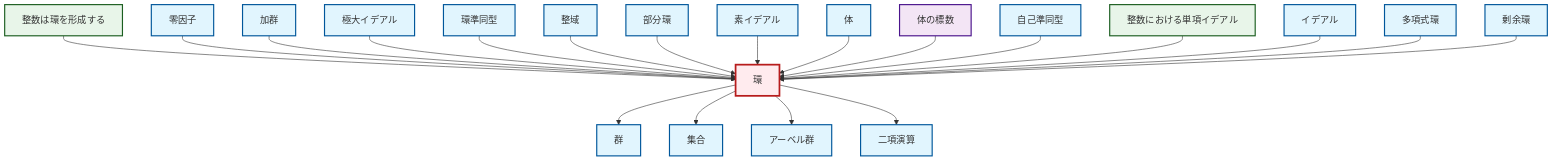 graph TD
    classDef definition fill:#e1f5fe,stroke:#01579b,stroke-width:2px
    classDef theorem fill:#f3e5f5,stroke:#4a148c,stroke-width:2px
    classDef axiom fill:#fff3e0,stroke:#e65100,stroke-width:2px
    classDef example fill:#e8f5e9,stroke:#1b5e20,stroke-width:2px
    classDef current fill:#ffebee,stroke:#b71c1c,stroke-width:3px
    def-abelian-group["アーベル群"]:::definition
    def-ring["環"]:::definition
    def-set["集合"]:::definition
    def-ideal["イデアル"]:::definition
    def-prime-ideal["素イデアル"]:::definition
    ex-integers-ring["整数は環を形成する"]:::example
    def-maximal-ideal["極大イデアル"]:::definition
    def-binary-operation["二項演算"]:::definition
    def-endomorphism["自己準同型"]:::definition
    def-polynomial-ring["多項式環"]:::definition
    thm-field-characteristic["体の標数"]:::theorem
    def-ring-homomorphism["環準同型"]:::definition
    def-field["体"]:::definition
    def-subring["部分環"]:::definition
    def-quotient-ring["剰余環"]:::definition
    def-integral-domain["整域"]:::definition
    def-zero-divisor["零因子"]:::definition
    def-module["加群"]:::definition
    ex-principal-ideal["整数における単項イデアル"]:::example
    def-group["群"]:::definition
    ex-integers-ring --> def-ring
    def-zero-divisor --> def-ring
    def-module --> def-ring
    def-maximal-ideal --> def-ring
    def-ring-homomorphism --> def-ring
    def-integral-domain --> def-ring
    def-ring --> def-group
    def-subring --> def-ring
    def-ring --> def-set
    def-prime-ideal --> def-ring
    def-field --> def-ring
    thm-field-characteristic --> def-ring
    def-endomorphism --> def-ring
    def-ring --> def-abelian-group
    ex-principal-ideal --> def-ring
    def-ideal --> def-ring
    def-polynomial-ring --> def-ring
    def-quotient-ring --> def-ring
    def-ring --> def-binary-operation
    class def-ring current